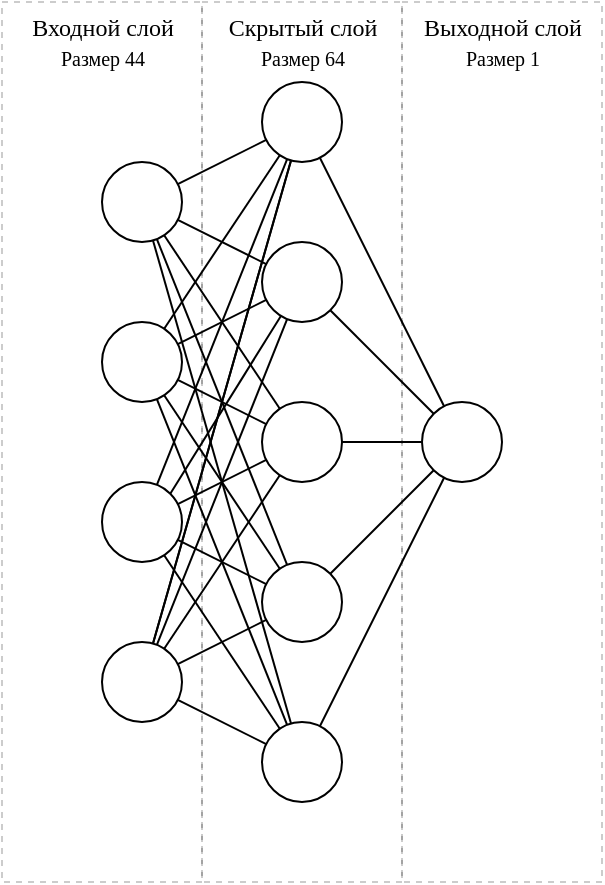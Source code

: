 <mxfile version="20.0.4" type="github">
  <diagram id="b8H1MxFaNjbhsoSdPc-D" name="Page-1">
    <mxGraphModel dx="834" dy="432" grid="1" gridSize="10" guides="1" tooltips="1" connect="1" arrows="1" fold="1" page="1" pageScale="1" pageWidth="827" pageHeight="1169" math="0" shadow="0">
      <root>
        <mxCell id="0" />
        <mxCell id="1" parent="0" />
        <mxCell id="CjT74SGtvp8RqZ042jna-42" value="" style="rounded=0;whiteSpace=wrap;html=1;fontSize=10;fillColor=none;dashed=1;perimeterSpacing=0;opacity=20;" vertex="1" parent="1">
          <mxGeometry x="310" y="120" width="100" height="440" as="geometry" />
        </mxCell>
        <mxCell id="CjT74SGtvp8RqZ042jna-44" value="" style="rounded=0;whiteSpace=wrap;html=1;fontSize=10;fillColor=none;dashed=1;perimeterSpacing=0;opacity=20;" vertex="1" parent="1">
          <mxGeometry x="410" y="120" width="100" height="440" as="geometry" />
        </mxCell>
        <mxCell id="CjT74SGtvp8RqZ042jna-45" value="" style="rounded=0;whiteSpace=wrap;html=1;fontSize=10;fillColor=none;dashed=1;perimeterSpacing=0;opacity=20;" vertex="1" parent="1">
          <mxGeometry x="510" y="120" width="100" height="440" as="geometry" />
        </mxCell>
        <mxCell id="CjT74SGtvp8RqZ042jna-1" value="" style="ellipse;whiteSpace=wrap;html=1;" vertex="1" parent="1">
          <mxGeometry x="360" y="280" width="40" height="40" as="geometry" />
        </mxCell>
        <mxCell id="CjT74SGtvp8RqZ042jna-2" value="" style="ellipse;whiteSpace=wrap;html=1;" vertex="1" parent="1">
          <mxGeometry x="360" y="360" width="40" height="40" as="geometry" />
        </mxCell>
        <mxCell id="CjT74SGtvp8RqZ042jna-3" value="" style="ellipse;whiteSpace=wrap;html=1;" vertex="1" parent="1">
          <mxGeometry x="360" y="440" width="40" height="40" as="geometry" />
        </mxCell>
        <mxCell id="CjT74SGtvp8RqZ042jna-4" value="" style="ellipse;whiteSpace=wrap;html=1;" vertex="1" parent="1">
          <mxGeometry x="360" y="200" width="40" height="40" as="geometry" />
        </mxCell>
        <mxCell id="CjT74SGtvp8RqZ042jna-5" value="" style="ellipse;whiteSpace=wrap;html=1;" vertex="1" parent="1">
          <mxGeometry x="440" y="160" width="40" height="40" as="geometry" />
        </mxCell>
        <mxCell id="CjT74SGtvp8RqZ042jna-6" value="" style="ellipse;whiteSpace=wrap;html=1;" vertex="1" parent="1">
          <mxGeometry x="440" y="240" width="40" height="40" as="geometry" />
        </mxCell>
        <mxCell id="CjT74SGtvp8RqZ042jna-7" value="" style="ellipse;whiteSpace=wrap;html=1;" vertex="1" parent="1">
          <mxGeometry x="440" y="320" width="40" height="40" as="geometry" />
        </mxCell>
        <mxCell id="CjT74SGtvp8RqZ042jna-8" value="" style="ellipse;whiteSpace=wrap;html=1;" vertex="1" parent="1">
          <mxGeometry x="440" y="400" width="40" height="40" as="geometry" />
        </mxCell>
        <mxCell id="CjT74SGtvp8RqZ042jna-9" value="" style="ellipse;whiteSpace=wrap;html=1;" vertex="1" parent="1">
          <mxGeometry x="440" y="480" width="40" height="40" as="geometry" />
        </mxCell>
        <mxCell id="CjT74SGtvp8RqZ042jna-10" value="" style="ellipse;whiteSpace=wrap;html=1;" vertex="1" parent="1">
          <mxGeometry x="520" y="320" width="40" height="40" as="geometry" />
        </mxCell>
        <mxCell id="CjT74SGtvp8RqZ042jna-11" value="" style="endArrow=none;html=1;rounded=0;" edge="1" parent="1" source="CjT74SGtvp8RqZ042jna-4" target="CjT74SGtvp8RqZ042jna-5">
          <mxGeometry width="50" height="50" relative="1" as="geometry">
            <mxPoint x="450" y="310" as="sourcePoint" />
            <mxPoint x="500" y="260" as="targetPoint" />
          </mxGeometry>
        </mxCell>
        <mxCell id="CjT74SGtvp8RqZ042jna-12" value="" style="endArrow=none;html=1;rounded=0;" edge="1" parent="1" source="CjT74SGtvp8RqZ042jna-4" target="CjT74SGtvp8RqZ042jna-6">
          <mxGeometry width="50" height="50" relative="1" as="geometry">
            <mxPoint x="407.889" y="221.056" as="sourcePoint" />
            <mxPoint x="452.111" y="198.944" as="targetPoint" />
          </mxGeometry>
        </mxCell>
        <mxCell id="CjT74SGtvp8RqZ042jna-13" value="" style="endArrow=none;html=1;rounded=0;" edge="1" parent="1" source="CjT74SGtvp8RqZ042jna-4" target="CjT74SGtvp8RqZ042jna-7">
          <mxGeometry width="50" height="50" relative="1" as="geometry">
            <mxPoint x="450" y="310" as="sourcePoint" />
            <mxPoint x="500" y="260" as="targetPoint" />
          </mxGeometry>
        </mxCell>
        <mxCell id="CjT74SGtvp8RqZ042jna-14" value="" style="endArrow=none;html=1;rounded=0;" edge="1" parent="1" source="CjT74SGtvp8RqZ042jna-4" target="CjT74SGtvp8RqZ042jna-8">
          <mxGeometry width="50" height="50" relative="1" as="geometry">
            <mxPoint x="450" y="310" as="sourcePoint" />
            <mxPoint x="500" y="260" as="targetPoint" />
          </mxGeometry>
        </mxCell>
        <mxCell id="CjT74SGtvp8RqZ042jna-15" value="" style="endArrow=none;html=1;rounded=0;" edge="1" parent="1" source="CjT74SGtvp8RqZ042jna-4" target="CjT74SGtvp8RqZ042jna-9">
          <mxGeometry width="50" height="50" relative="1" as="geometry">
            <mxPoint x="450" y="310" as="sourcePoint" />
            <mxPoint x="500" y="260" as="targetPoint" />
          </mxGeometry>
        </mxCell>
        <mxCell id="CjT74SGtvp8RqZ042jna-16" value="" style="endArrow=none;html=1;rounded=0;" edge="1" parent="1" source="CjT74SGtvp8RqZ042jna-1" target="CjT74SGtvp8RqZ042jna-5">
          <mxGeometry width="50" height="50" relative="1" as="geometry">
            <mxPoint x="450" y="310" as="sourcePoint" />
            <mxPoint x="500" y="260" as="targetPoint" />
          </mxGeometry>
        </mxCell>
        <mxCell id="CjT74SGtvp8RqZ042jna-17" value="" style="endArrow=none;html=1;rounded=0;" edge="1" parent="1" source="CjT74SGtvp8RqZ042jna-1" target="CjT74SGtvp8RqZ042jna-6">
          <mxGeometry width="50" height="50" relative="1" as="geometry">
            <mxPoint x="417.889" y="231.056" as="sourcePoint" />
            <mxPoint x="462.111" y="208.944" as="targetPoint" />
          </mxGeometry>
        </mxCell>
        <mxCell id="CjT74SGtvp8RqZ042jna-18" value="" style="endArrow=none;html=1;rounded=0;" edge="1" parent="1" source="CjT74SGtvp8RqZ042jna-1" target="CjT74SGtvp8RqZ042jna-7">
          <mxGeometry width="50" height="50" relative="1" as="geometry">
            <mxPoint x="427.889" y="241.056" as="sourcePoint" />
            <mxPoint x="472.111" y="218.944" as="targetPoint" />
          </mxGeometry>
        </mxCell>
        <mxCell id="CjT74SGtvp8RqZ042jna-19" value="" style="endArrow=none;html=1;rounded=0;" edge="1" parent="1" source="CjT74SGtvp8RqZ042jna-1" target="CjT74SGtvp8RqZ042jna-8">
          <mxGeometry width="50" height="50" relative="1" as="geometry">
            <mxPoint x="437.889" y="251.056" as="sourcePoint" />
            <mxPoint x="482.111" y="228.944" as="targetPoint" />
          </mxGeometry>
        </mxCell>
        <mxCell id="CjT74SGtvp8RqZ042jna-20" value="" style="endArrow=none;html=1;rounded=0;" edge="1" parent="1" source="CjT74SGtvp8RqZ042jna-1" target="CjT74SGtvp8RqZ042jna-9">
          <mxGeometry width="50" height="50" relative="1" as="geometry">
            <mxPoint x="447.889" y="261.056" as="sourcePoint" />
            <mxPoint x="492.111" y="238.944" as="targetPoint" />
          </mxGeometry>
        </mxCell>
        <mxCell id="CjT74SGtvp8RqZ042jna-21" value="" style="endArrow=none;html=1;rounded=0;" edge="1" parent="1" source="CjT74SGtvp8RqZ042jna-2" target="CjT74SGtvp8RqZ042jna-5">
          <mxGeometry width="50" height="50" relative="1" as="geometry">
            <mxPoint x="457.889" y="271.056" as="sourcePoint" />
            <mxPoint x="502.111" y="248.944" as="targetPoint" />
          </mxGeometry>
        </mxCell>
        <mxCell id="CjT74SGtvp8RqZ042jna-22" value="" style="endArrow=none;html=1;rounded=0;entryX=1;entryY=0;entryDx=0;entryDy=0;" edge="1" parent="1" source="CjT74SGtvp8RqZ042jna-6" target="CjT74SGtvp8RqZ042jna-2">
          <mxGeometry width="50" height="50" relative="1" as="geometry">
            <mxPoint x="467.889" y="281.056" as="sourcePoint" />
            <mxPoint x="512.111" y="258.944" as="targetPoint" />
          </mxGeometry>
        </mxCell>
        <mxCell id="CjT74SGtvp8RqZ042jna-23" value="" style="endArrow=none;html=1;rounded=0;" edge="1" parent="1" source="CjT74SGtvp8RqZ042jna-2" target="CjT74SGtvp8RqZ042jna-7">
          <mxGeometry width="50" height="50" relative="1" as="geometry">
            <mxPoint x="477.889" y="291.056" as="sourcePoint" />
            <mxPoint x="522.111" y="268.944" as="targetPoint" />
          </mxGeometry>
        </mxCell>
        <mxCell id="CjT74SGtvp8RqZ042jna-24" value="" style="endArrow=none;html=1;rounded=0;" edge="1" parent="1" source="CjT74SGtvp8RqZ042jna-2" target="CjT74SGtvp8RqZ042jna-8">
          <mxGeometry width="50" height="50" relative="1" as="geometry">
            <mxPoint x="487.889" y="301.056" as="sourcePoint" />
            <mxPoint x="532.111" y="278.944" as="targetPoint" />
          </mxGeometry>
        </mxCell>
        <mxCell id="CjT74SGtvp8RqZ042jna-25" value="" style="endArrow=none;html=1;rounded=0;" edge="1" parent="1" source="CjT74SGtvp8RqZ042jna-2" target="CjT74SGtvp8RqZ042jna-9">
          <mxGeometry width="50" height="50" relative="1" as="geometry">
            <mxPoint x="330" y="430" as="sourcePoint" />
            <mxPoint x="542.111" y="288.944" as="targetPoint" />
          </mxGeometry>
        </mxCell>
        <mxCell id="CjT74SGtvp8RqZ042jna-26" value="" style="endArrow=none;html=1;rounded=0;" edge="1" parent="1" source="CjT74SGtvp8RqZ042jna-3" target="CjT74SGtvp8RqZ042jna-5">
          <mxGeometry width="50" height="50" relative="1" as="geometry">
            <mxPoint x="507.889" y="321.056" as="sourcePoint" />
            <mxPoint x="552.111" y="298.944" as="targetPoint" />
          </mxGeometry>
        </mxCell>
        <mxCell id="CjT74SGtvp8RqZ042jna-27" value="" style="endArrow=none;html=1;rounded=0;" edge="1" parent="1" source="CjT74SGtvp8RqZ042jna-3" target="CjT74SGtvp8RqZ042jna-5">
          <mxGeometry width="50" height="50" relative="1" as="geometry">
            <mxPoint x="517.889" y="331.056" as="sourcePoint" />
            <mxPoint x="562.111" y="308.944" as="targetPoint" />
          </mxGeometry>
        </mxCell>
        <mxCell id="CjT74SGtvp8RqZ042jna-28" value="" style="endArrow=none;html=1;rounded=0;" edge="1" parent="1" source="CjT74SGtvp8RqZ042jna-3" target="CjT74SGtvp8RqZ042jna-6">
          <mxGeometry width="50" height="50" relative="1" as="geometry">
            <mxPoint x="527.889" y="341.056" as="sourcePoint" />
            <mxPoint x="572.111" y="318.944" as="targetPoint" />
          </mxGeometry>
        </mxCell>
        <mxCell id="CjT74SGtvp8RqZ042jna-29" value="" style="endArrow=none;html=1;rounded=0;" edge="1" parent="1" source="CjT74SGtvp8RqZ042jna-3" target="CjT74SGtvp8RqZ042jna-7">
          <mxGeometry width="50" height="50" relative="1" as="geometry">
            <mxPoint x="537.889" y="351.056" as="sourcePoint" />
            <mxPoint x="582.111" y="328.944" as="targetPoint" />
          </mxGeometry>
        </mxCell>
        <mxCell id="CjT74SGtvp8RqZ042jna-30" value="" style="endArrow=none;html=1;rounded=0;" edge="1" parent="1" source="CjT74SGtvp8RqZ042jna-3" target="CjT74SGtvp8RqZ042jna-8">
          <mxGeometry width="50" height="50" relative="1" as="geometry">
            <mxPoint x="547.889" y="361.056" as="sourcePoint" />
            <mxPoint x="592.111" y="338.944" as="targetPoint" />
          </mxGeometry>
        </mxCell>
        <mxCell id="CjT74SGtvp8RqZ042jna-31" value="" style="endArrow=none;html=1;rounded=0;" edge="1" parent="1" source="CjT74SGtvp8RqZ042jna-3" target="CjT74SGtvp8RqZ042jna-9">
          <mxGeometry width="50" height="50" relative="1" as="geometry">
            <mxPoint x="557.889" y="371.056" as="sourcePoint" />
            <mxPoint x="602.111" y="348.944" as="targetPoint" />
          </mxGeometry>
        </mxCell>
        <mxCell id="CjT74SGtvp8RqZ042jna-32" value="" style="endArrow=none;html=1;rounded=0;" edge="1" parent="1" source="CjT74SGtvp8RqZ042jna-10" target="CjT74SGtvp8RqZ042jna-5">
          <mxGeometry width="50" height="50" relative="1" as="geometry">
            <mxPoint x="567.889" y="381.056" as="sourcePoint" />
            <mxPoint x="612.111" y="358.944" as="targetPoint" />
          </mxGeometry>
        </mxCell>
        <mxCell id="CjT74SGtvp8RqZ042jna-33" value="" style="endArrow=none;html=1;rounded=0;" edge="1" parent="1" source="CjT74SGtvp8RqZ042jna-10" target="CjT74SGtvp8RqZ042jna-6">
          <mxGeometry width="50" height="50" relative="1" as="geometry">
            <mxPoint x="540" y="340" as="sourcePoint" />
            <mxPoint x="622.111" y="368.944" as="targetPoint" />
          </mxGeometry>
        </mxCell>
        <mxCell id="CjT74SGtvp8RqZ042jna-34" value="" style="endArrow=none;html=1;rounded=0;" edge="1" parent="1" source="CjT74SGtvp8RqZ042jna-7" target="CjT74SGtvp8RqZ042jna-10">
          <mxGeometry width="50" height="50" relative="1" as="geometry">
            <mxPoint x="587.889" y="401.056" as="sourcePoint" />
            <mxPoint x="632.111" y="378.944" as="targetPoint" />
          </mxGeometry>
        </mxCell>
        <mxCell id="CjT74SGtvp8RqZ042jna-35" value="" style="endArrow=none;html=1;rounded=0;" edge="1" parent="1" source="CjT74SGtvp8RqZ042jna-8" target="CjT74SGtvp8RqZ042jna-10">
          <mxGeometry width="50" height="50" relative="1" as="geometry">
            <mxPoint x="597.889" y="411.056" as="sourcePoint" />
            <mxPoint x="642.111" y="388.944" as="targetPoint" />
          </mxGeometry>
        </mxCell>
        <mxCell id="CjT74SGtvp8RqZ042jna-36" value="" style="endArrow=none;html=1;rounded=0;" edge="1" parent="1" source="CjT74SGtvp8RqZ042jna-9" target="CjT74SGtvp8RqZ042jna-10">
          <mxGeometry width="50" height="50" relative="1" as="geometry">
            <mxPoint x="607.889" y="421.056" as="sourcePoint" />
            <mxPoint x="652.111" y="398.944" as="targetPoint" />
          </mxGeometry>
        </mxCell>
        <mxCell id="CjT74SGtvp8RqZ042jna-37" value="Скрытый слой&lt;br&gt;&lt;font style=&quot;font-size: 10px;&quot;&gt;Размер 64&lt;/font&gt;" style="text;html=1;resizable=0;autosize=1;align=center;verticalAlign=middle;points=[];fillColor=none;strokeColor=none;rounded=0;fontFamily=Times New Roman;" vertex="1" parent="1">
          <mxGeometry x="410" y="120" width="100" height="40" as="geometry" />
        </mxCell>
        <mxCell id="CjT74SGtvp8RqZ042jna-39" value="Входной слой&lt;br&gt;&lt;font style=&quot;font-size: 10px;&quot;&gt;Размер 44&lt;/font&gt;" style="text;html=1;resizable=0;autosize=1;align=center;verticalAlign=middle;points=[];fillColor=none;strokeColor=none;rounded=0;fontFamily=Times New Roman;" vertex="1" parent="1">
          <mxGeometry x="315" y="120" width="90" height="40" as="geometry" />
        </mxCell>
        <mxCell id="CjT74SGtvp8RqZ042jna-40" value="Выходной слой&lt;br&gt;&lt;font style=&quot;font-size: 10px;&quot;&gt;Размер 1&lt;/font&gt;" style="text;html=1;resizable=0;autosize=1;align=center;verticalAlign=middle;points=[];fillColor=none;strokeColor=none;rounded=0;fontFamily=Times New Roman;" vertex="1" parent="1">
          <mxGeometry x="510" y="120" width="100" height="40" as="geometry" />
        </mxCell>
      </root>
    </mxGraphModel>
  </diagram>
</mxfile>
